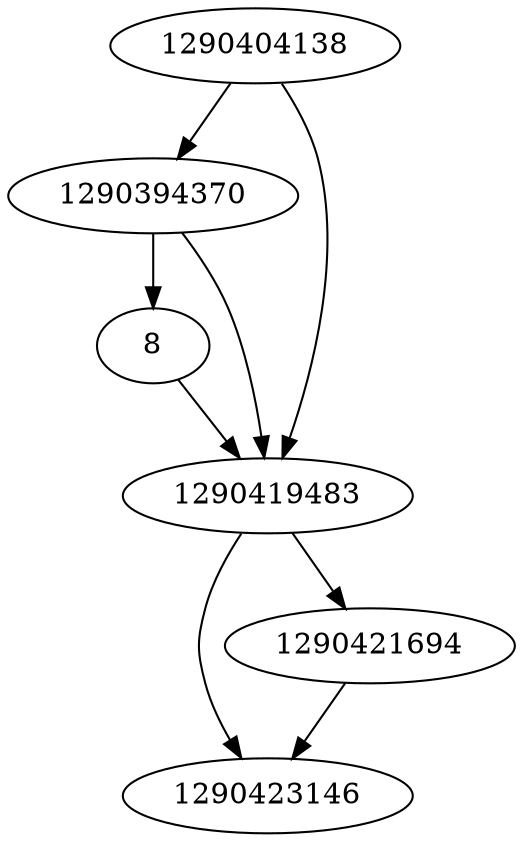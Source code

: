 strict digraph  {
1290394370;
8;
1290404138;
1290423146;
1290419483;
1290421694;
1290394370 -> 1290419483;
1290394370 -> 8;
8 -> 1290419483;
1290404138 -> 1290419483;
1290404138 -> 1290394370;
1290419483 -> 1290421694;
1290419483 -> 1290423146;
1290421694 -> 1290423146;
}
